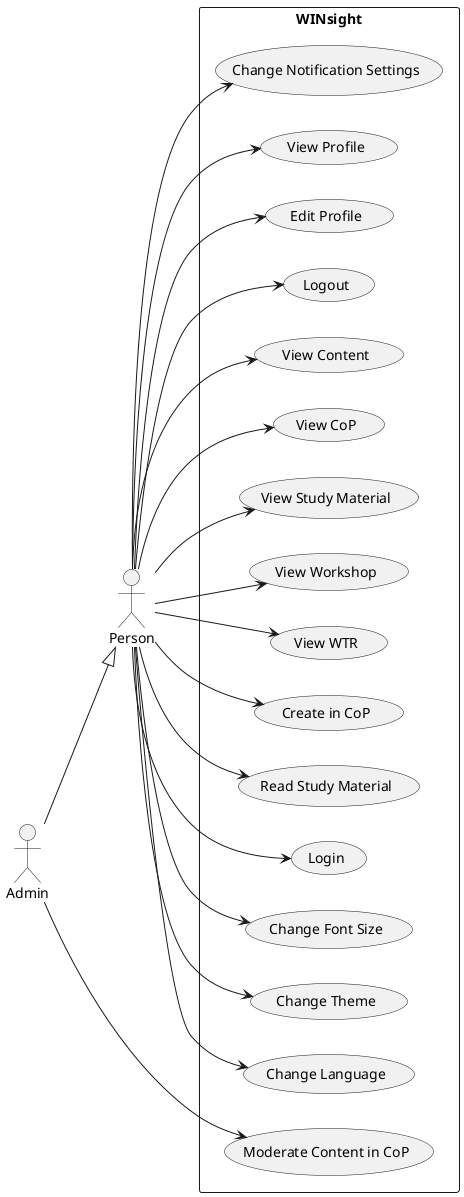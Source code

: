 @startuml
left to right direction
skinparam packageStyle rectangle

actor "Person" as User
actor "Admin" as Admin

rectangle WINsight {
    usecase "View Profile" as UC2
    usecase "Edit Profile" as UC3
    usecase "Logout" as UC4
    usecase "View Content" as UC1
    usecase "View CoP" as UC8
    usecase "View Study Material" as UC9
    usecase "View Workshop" as UC10
    usecase "View WTR" as UC11
    usecase "Create in CoP" as UC12
    usecase "Read Study Material" as UC13
    usecase "Login" as UC14
    usecase "Moderate Content in CoP" as UC15
    usecase "Change Font Size" as UC16
    usecase "Change Theme" as UC17
    usecase "Change Language" as UC18
    usecase "Change Notification Settings" as UC19
}

' rectangle Workshop {
'     usecase "Attend Workshop" as UC5
' }

' rectangle WTR {
'     usecase "Read Content" as UC6
'     usecase "Participate in CoP" as UC7
' }

User --> UC1
User --> UC2
User --> UC3
User --> UC4
' User --> UC5
' User --> UC6
' User --> UC7
User --> UC8
User --> UC9
User --> UC10
User --> UC11
User --> UC12
User --> UC13
User --> UC14
Admin --> UC15
User --> UC16
User --> UC17
User --> UC18
User --> UC19

Admin --|> User

@enduml
